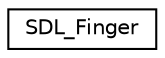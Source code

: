 digraph "Graphical Class Hierarchy"
{
  edge [fontname="Helvetica",fontsize="10",labelfontname="Helvetica",labelfontsize="10"];
  node [fontname="Helvetica",fontsize="10",shape=record];
  rankdir="LR";
  Node1 [label="SDL_Finger",height=0.2,width=0.4,color="black", fillcolor="white", style="filled",URL="$struct_s_d_l___finger.html"];
}
